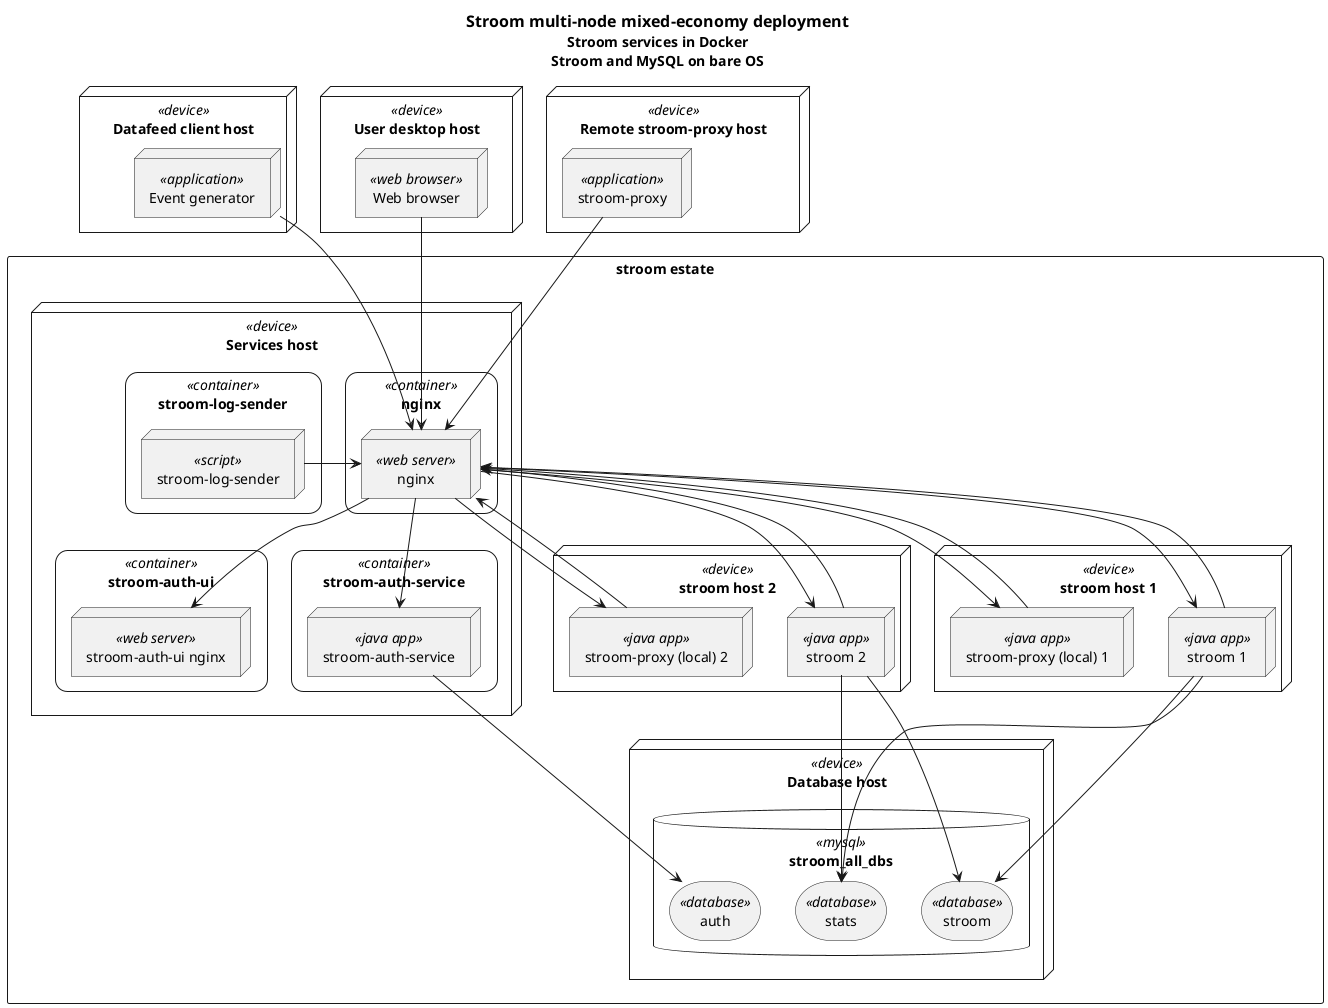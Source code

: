 @startuml

title
    ==Stroom multi-node mixed-economy deployment
    Stroom services in Docker
    Stroom and MySQL on bare OS
end title

skinparam rectangle {
	roundCorner<<container>> 25
}

node "Datafeed client host" as dataload_client_host <<device>> {
    node "Event generator" as dataload_client_app <<application>>
}

node "User desktop host" as ui_client_host <<device>> {
    node "Web browser" as ui_client_browser <<web browser>>
}

node "Remote stroom-proxy host" as remote_proxy_host <<device>> {
    node "stroom-proxy" as remote_proxy <<application>>
}

rectangle "stroom estate" {
    node "Database host" as database_host <<device>> {
        database stroom_all_dbs <<mysql>> {
            storage "stroom" as stroom_db <<database>>
            storage "stats" as stroom_stats_db <<database>>
            storage "auth" as stroom_auth_db <<database>>
        }
    }

    node "Services host" as services_host <<device>> {
        rectangle "nginx" as nginx_container <<container>>{
            node "nginx" as nginx <<web server>>
        }
        rectangle "stroom-auth-ui" as stroom_auth_ui_container <<container>>{
            node "stroom-auth-ui nginx" as stroom_auth_ui_nginx <<web server>>
        }
        rectangle "stroom-auth-service" as stroom_auth_service_container <<container>>{
            node "stroom-auth-service" as stroom_auth_service_dropwiz <<java app>>
        }
        rectangle "stroom-log-sender" as stroom_log_sender <<container>>{
            node "stroom-log-sender" as stroom_log_sender_script <<script>>
        }

        stroom_log_sender_script -left-> nginx
    }

    !function $concat($name, $id)
    !return $name + $id
    !endfunction

    ' Procedure to generate a stroom host with links to and from it
    !procedure add_stroom_host($node_id)
        !$host_name=$concat("stroom_host_", $node_id)
        !$stroom_dropwiz_name=$concat("stroom_dropwiz_", $node_id)
        !$stroom_proxy_dropwiz_name=$concat("stroom_proxy_dropwiz_", $node_id)

        node "$concat("stroom host ", $node_id)" as $host_name <<device>> {
            node "$concat("stroom ", $node_id)" as $stroom_dropwiz_name <<java app>>
            node "$concat("stroom-proxy (local) ", $node_id)" as $stroom_proxy_dropwiz_name <<java app>>
        }
        ' Database connections
        $stroom_dropwiz_name --> stroom_db
        $stroom_dropwiz_name --> stroom_stats_db
        ' API Gateway connection
        $stroom_dropwiz_name --> nginx
        $stroom_proxy_dropwiz_name --> nginx

        'Reverse proxy connections
        nginx --> $stroom_dropwiz_name
        nginx --> $stroom_proxy_dropwiz_name
    !endprocedure

    together {
        add_stroom_host("1")
        add_stroom_host("2")
    }
}

'DB connections
stroom_auth_service_dropwiz --> stroom_auth_db

'Client connections
ui_client_browser --> nginx
dataload_client_app --> nginx
remote_proxy --> nginx

'Reverse proxy connections
nginx --> stroom_auth_ui_nginx
nginx --> stroom_auth_service_dropwiz


' see http://plantuml.com/skinparam & https://github.com/plantuml/plantuml/pull/31

'skinparam handwritten true
'skinparam monochrome reverse
'skinparam backgroundColor DimGrey
'skinparam ClassBackgroundColor DimGrey
'skinparam ClassBorderColor WhiteSmoke
'skinparam backgroundColor transparent

' light theme
'skinparam backgroundColor LightGrey
'skinparam ClassBackgroundColor LightGrey
'skinparam ClassBorderColor CornflowerBlue
'skinparam DatabaseBackgroundColor LightGrey
'skinparam DatabaseBorderColor CornflowerBlue

'hide empty members

@enduml


